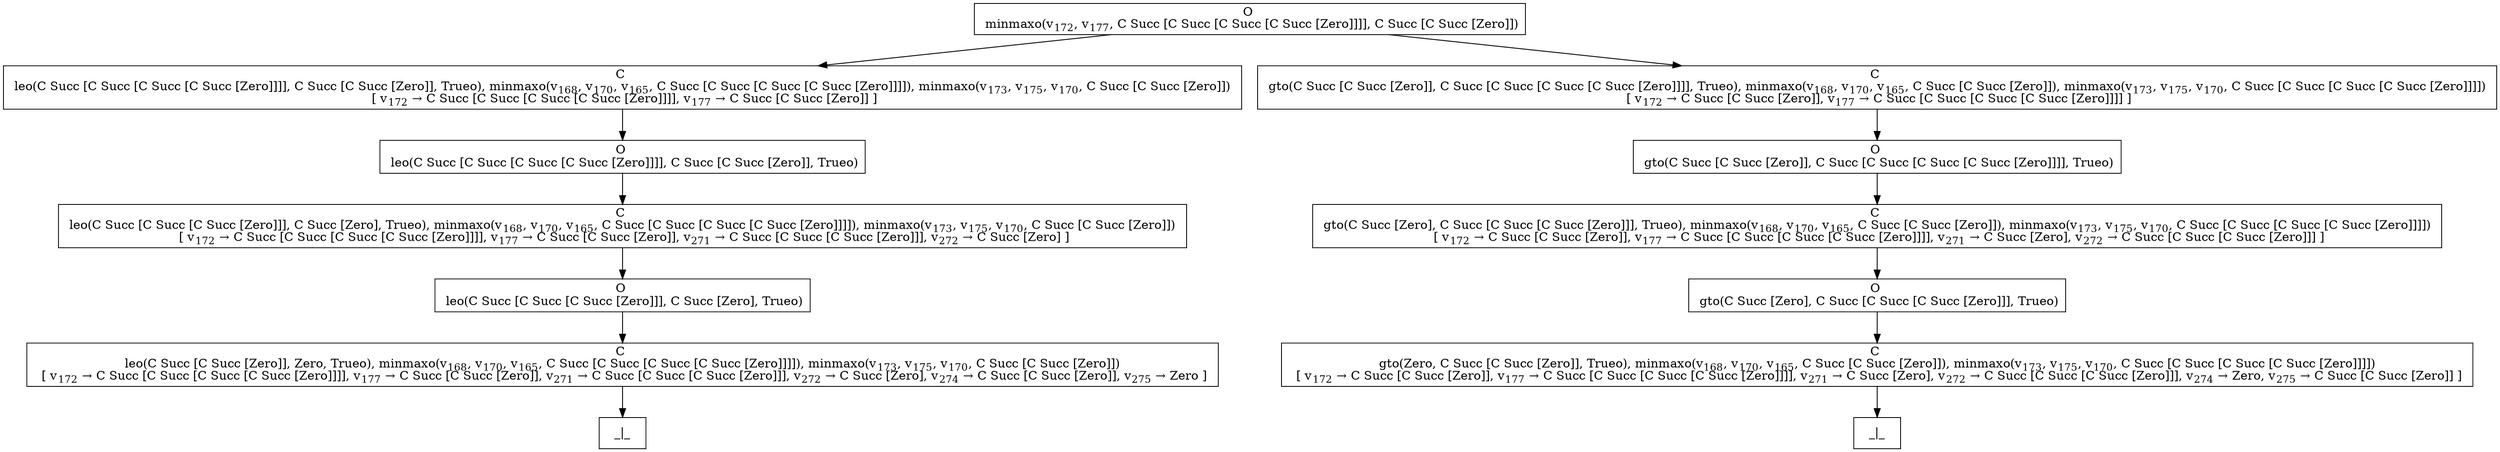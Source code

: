 digraph {
    graph [rankdir=TB
          ,bgcolor=transparent];
    node [shape=box
         ,fillcolor=white
         ,style=filled];
    0 [label=<O <BR/> minmaxo(v<SUB>172</SUB>, v<SUB>177</SUB>, C Succ [C Succ [C Succ [C Succ [Zero]]]], C Succ [C Succ [Zero]])>];
    1 [label=<C <BR/> leo(C Succ [C Succ [C Succ [C Succ [Zero]]]], C Succ [C Succ [Zero]], Trueo), minmaxo(v<SUB>168</SUB>, v<SUB>170</SUB>, v<SUB>165</SUB>, C Succ [C Succ [C Succ [C Succ [Zero]]]]), minmaxo(v<SUB>173</SUB>, v<SUB>175</SUB>, v<SUB>170</SUB>, C Succ [C Succ [Zero]]) <BR/>  [ v<SUB>172</SUB> &rarr; C Succ [C Succ [C Succ [C Succ [Zero]]]], v<SUB>177</SUB> &rarr; C Succ [C Succ [Zero]] ] >];
    2 [label=<C <BR/> gto(C Succ [C Succ [Zero]], C Succ [C Succ [C Succ [C Succ [Zero]]]], Trueo), minmaxo(v<SUB>168</SUB>, v<SUB>170</SUB>, v<SUB>165</SUB>, C Succ [C Succ [Zero]]), minmaxo(v<SUB>173</SUB>, v<SUB>175</SUB>, v<SUB>170</SUB>, C Succ [C Succ [C Succ [C Succ [Zero]]]]) <BR/>  [ v<SUB>172</SUB> &rarr; C Succ [C Succ [Zero]], v<SUB>177</SUB> &rarr; C Succ [C Succ [C Succ [C Succ [Zero]]]] ] >];
    3 [label=<O <BR/> leo(C Succ [C Succ [C Succ [C Succ [Zero]]]], C Succ [C Succ [Zero]], Trueo)>];
    4 [label=<C <BR/> leo(C Succ [C Succ [C Succ [Zero]]], C Succ [Zero], Trueo), minmaxo(v<SUB>168</SUB>, v<SUB>170</SUB>, v<SUB>165</SUB>, C Succ [C Succ [C Succ [C Succ [Zero]]]]), minmaxo(v<SUB>173</SUB>, v<SUB>175</SUB>, v<SUB>170</SUB>, C Succ [C Succ [Zero]]) <BR/>  [ v<SUB>172</SUB> &rarr; C Succ [C Succ [C Succ [C Succ [Zero]]]], v<SUB>177</SUB> &rarr; C Succ [C Succ [Zero]], v<SUB>271</SUB> &rarr; C Succ [C Succ [C Succ [Zero]]], v<SUB>272</SUB> &rarr; C Succ [Zero] ] >];
    5 [label=<O <BR/> leo(C Succ [C Succ [C Succ [Zero]]], C Succ [Zero], Trueo)>];
    6 [label=<C <BR/> leo(C Succ [C Succ [Zero]], Zero, Trueo), minmaxo(v<SUB>168</SUB>, v<SUB>170</SUB>, v<SUB>165</SUB>, C Succ [C Succ [C Succ [C Succ [Zero]]]]), minmaxo(v<SUB>173</SUB>, v<SUB>175</SUB>, v<SUB>170</SUB>, C Succ [C Succ [Zero]]) <BR/>  [ v<SUB>172</SUB> &rarr; C Succ [C Succ [C Succ [C Succ [Zero]]]], v<SUB>177</SUB> &rarr; C Succ [C Succ [Zero]], v<SUB>271</SUB> &rarr; C Succ [C Succ [C Succ [Zero]]], v<SUB>272</SUB> &rarr; C Succ [Zero], v<SUB>274</SUB> &rarr; C Succ [C Succ [Zero]], v<SUB>275</SUB> &rarr; Zero ] >];
    7 [label=<_|_>];
    8 [label=<O <BR/> gto(C Succ [C Succ [Zero]], C Succ [C Succ [C Succ [C Succ [Zero]]]], Trueo)>];
    9 [label=<C <BR/> gto(C Succ [Zero], C Succ [C Succ [C Succ [Zero]]], Trueo), minmaxo(v<SUB>168</SUB>, v<SUB>170</SUB>, v<SUB>165</SUB>, C Succ [C Succ [Zero]]), minmaxo(v<SUB>173</SUB>, v<SUB>175</SUB>, v<SUB>170</SUB>, C Succ [C Succ [C Succ [C Succ [Zero]]]]) <BR/>  [ v<SUB>172</SUB> &rarr; C Succ [C Succ [Zero]], v<SUB>177</SUB> &rarr; C Succ [C Succ [C Succ [C Succ [Zero]]]], v<SUB>271</SUB> &rarr; C Succ [Zero], v<SUB>272</SUB> &rarr; C Succ [C Succ [C Succ [Zero]]] ] >];
    10 [label=<O <BR/> gto(C Succ [Zero], C Succ [C Succ [C Succ [Zero]]], Trueo)>];
    11 [label=<C <BR/> gto(Zero, C Succ [C Succ [Zero]], Trueo), minmaxo(v<SUB>168</SUB>, v<SUB>170</SUB>, v<SUB>165</SUB>, C Succ [C Succ [Zero]]), minmaxo(v<SUB>173</SUB>, v<SUB>175</SUB>, v<SUB>170</SUB>, C Succ [C Succ [C Succ [C Succ [Zero]]]]) <BR/>  [ v<SUB>172</SUB> &rarr; C Succ [C Succ [Zero]], v<SUB>177</SUB> &rarr; C Succ [C Succ [C Succ [C Succ [Zero]]]], v<SUB>271</SUB> &rarr; C Succ [Zero], v<SUB>272</SUB> &rarr; C Succ [C Succ [C Succ [Zero]]], v<SUB>274</SUB> &rarr; Zero, v<SUB>275</SUB> &rarr; C Succ [C Succ [Zero]] ] >];
    12 [label=<_|_>];
    0 -> 1 [label=""];
    0 -> 2 [label=""];
    1 -> 3 [label=""];
    2 -> 8 [label=""];
    3 -> 4 [label=""];
    4 -> 5 [label=""];
    5 -> 6 [label=""];
    6 -> 7 [label=""];
    8 -> 9 [label=""];
    9 -> 10 [label=""];
    10 -> 11 [label=""];
    11 -> 12 [label=""];
}